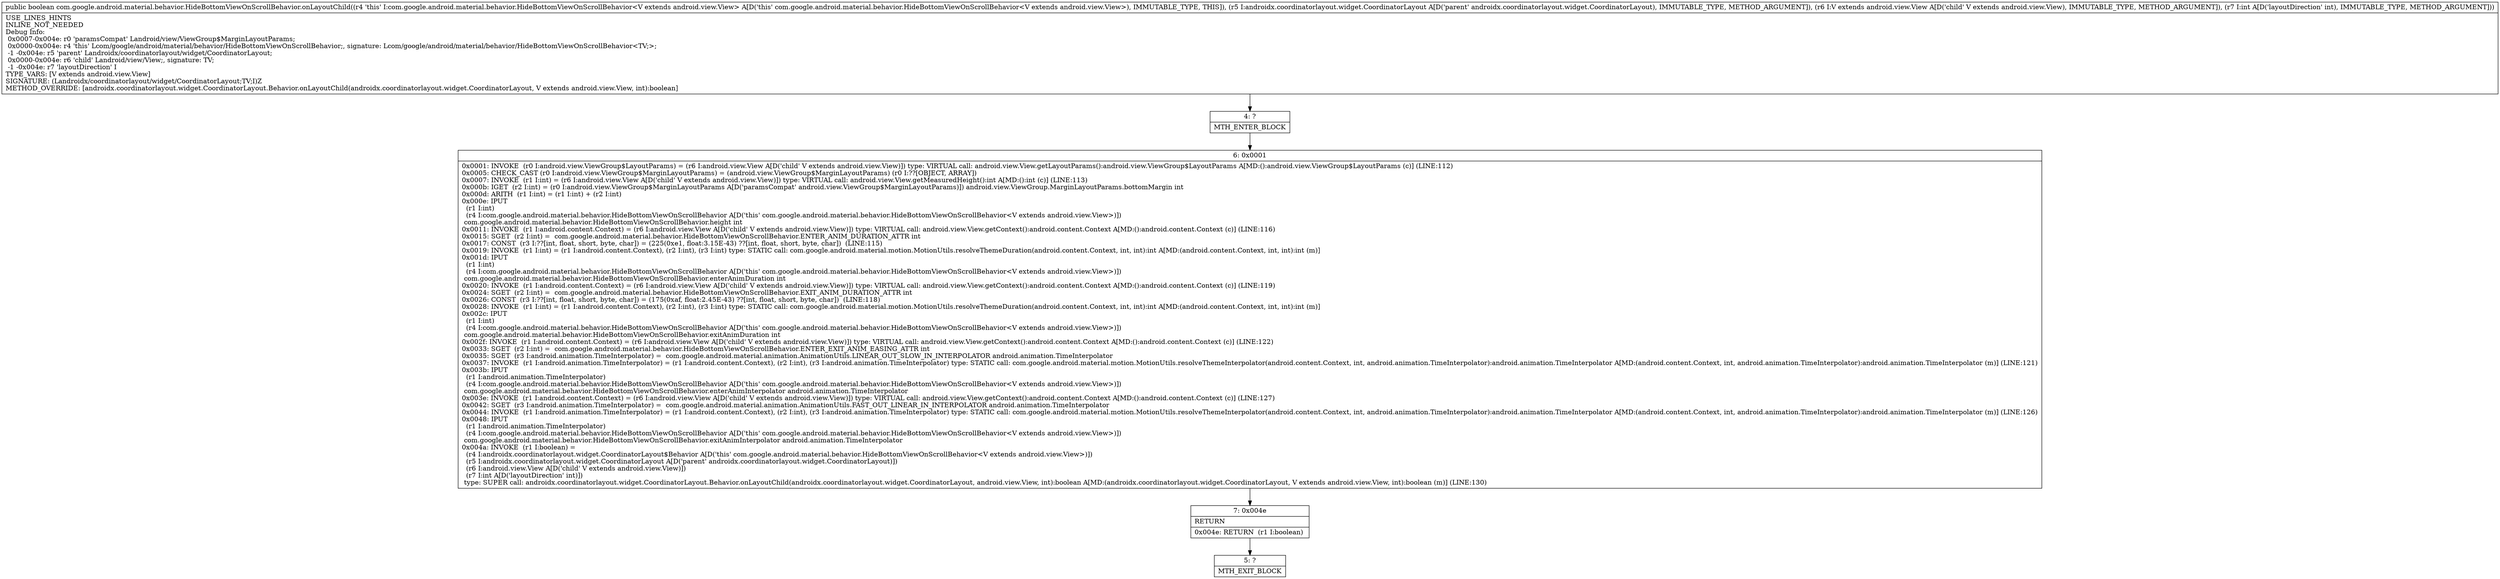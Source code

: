 digraph "CFG forcom.google.android.material.behavior.HideBottomViewOnScrollBehavior.onLayoutChild(Landroidx\/coordinatorlayout\/widget\/CoordinatorLayout;Landroid\/view\/View;I)Z" {
Node_4 [shape=record,label="{4\:\ ?|MTH_ENTER_BLOCK\l}"];
Node_6 [shape=record,label="{6\:\ 0x0001|0x0001: INVOKE  (r0 I:android.view.ViewGroup$LayoutParams) = (r6 I:android.view.View A[D('child' V extends android.view.View)]) type: VIRTUAL call: android.view.View.getLayoutParams():android.view.ViewGroup$LayoutParams A[MD:():android.view.ViewGroup$LayoutParams (c)] (LINE:112)\l0x0005: CHECK_CAST (r0 I:android.view.ViewGroup$MarginLayoutParams) = (android.view.ViewGroup$MarginLayoutParams) (r0 I:??[OBJECT, ARRAY]) \l0x0007: INVOKE  (r1 I:int) = (r6 I:android.view.View A[D('child' V extends android.view.View)]) type: VIRTUAL call: android.view.View.getMeasuredHeight():int A[MD:():int (c)] (LINE:113)\l0x000b: IGET  (r2 I:int) = (r0 I:android.view.ViewGroup$MarginLayoutParams A[D('paramsCompat' android.view.ViewGroup$MarginLayoutParams)]) android.view.ViewGroup.MarginLayoutParams.bottomMargin int \l0x000d: ARITH  (r1 I:int) = (r1 I:int) + (r2 I:int) \l0x000e: IPUT  \l  (r1 I:int)\l  (r4 I:com.google.android.material.behavior.HideBottomViewOnScrollBehavior A[D('this' com.google.android.material.behavior.HideBottomViewOnScrollBehavior\<V extends android.view.View\>)])\l com.google.android.material.behavior.HideBottomViewOnScrollBehavior.height int \l0x0011: INVOKE  (r1 I:android.content.Context) = (r6 I:android.view.View A[D('child' V extends android.view.View)]) type: VIRTUAL call: android.view.View.getContext():android.content.Context A[MD:():android.content.Context (c)] (LINE:116)\l0x0015: SGET  (r2 I:int) =  com.google.android.material.behavior.HideBottomViewOnScrollBehavior.ENTER_ANIM_DURATION_ATTR int \l0x0017: CONST  (r3 I:??[int, float, short, byte, char]) = (225(0xe1, float:3.15E\-43) ??[int, float, short, byte, char])  (LINE:115)\l0x0019: INVOKE  (r1 I:int) = (r1 I:android.content.Context), (r2 I:int), (r3 I:int) type: STATIC call: com.google.android.material.motion.MotionUtils.resolveThemeDuration(android.content.Context, int, int):int A[MD:(android.content.Context, int, int):int (m)]\l0x001d: IPUT  \l  (r1 I:int)\l  (r4 I:com.google.android.material.behavior.HideBottomViewOnScrollBehavior A[D('this' com.google.android.material.behavior.HideBottomViewOnScrollBehavior\<V extends android.view.View\>)])\l com.google.android.material.behavior.HideBottomViewOnScrollBehavior.enterAnimDuration int \l0x0020: INVOKE  (r1 I:android.content.Context) = (r6 I:android.view.View A[D('child' V extends android.view.View)]) type: VIRTUAL call: android.view.View.getContext():android.content.Context A[MD:():android.content.Context (c)] (LINE:119)\l0x0024: SGET  (r2 I:int) =  com.google.android.material.behavior.HideBottomViewOnScrollBehavior.EXIT_ANIM_DURATION_ATTR int \l0x0026: CONST  (r3 I:??[int, float, short, byte, char]) = (175(0xaf, float:2.45E\-43) ??[int, float, short, byte, char])  (LINE:118)\l0x0028: INVOKE  (r1 I:int) = (r1 I:android.content.Context), (r2 I:int), (r3 I:int) type: STATIC call: com.google.android.material.motion.MotionUtils.resolveThemeDuration(android.content.Context, int, int):int A[MD:(android.content.Context, int, int):int (m)]\l0x002c: IPUT  \l  (r1 I:int)\l  (r4 I:com.google.android.material.behavior.HideBottomViewOnScrollBehavior A[D('this' com.google.android.material.behavior.HideBottomViewOnScrollBehavior\<V extends android.view.View\>)])\l com.google.android.material.behavior.HideBottomViewOnScrollBehavior.exitAnimDuration int \l0x002f: INVOKE  (r1 I:android.content.Context) = (r6 I:android.view.View A[D('child' V extends android.view.View)]) type: VIRTUAL call: android.view.View.getContext():android.content.Context A[MD:():android.content.Context (c)] (LINE:122)\l0x0033: SGET  (r2 I:int) =  com.google.android.material.behavior.HideBottomViewOnScrollBehavior.ENTER_EXIT_ANIM_EASING_ATTR int \l0x0035: SGET  (r3 I:android.animation.TimeInterpolator) =  com.google.android.material.animation.AnimationUtils.LINEAR_OUT_SLOW_IN_INTERPOLATOR android.animation.TimeInterpolator \l0x0037: INVOKE  (r1 I:android.animation.TimeInterpolator) = (r1 I:android.content.Context), (r2 I:int), (r3 I:android.animation.TimeInterpolator) type: STATIC call: com.google.android.material.motion.MotionUtils.resolveThemeInterpolator(android.content.Context, int, android.animation.TimeInterpolator):android.animation.TimeInterpolator A[MD:(android.content.Context, int, android.animation.TimeInterpolator):android.animation.TimeInterpolator (m)] (LINE:121)\l0x003b: IPUT  \l  (r1 I:android.animation.TimeInterpolator)\l  (r4 I:com.google.android.material.behavior.HideBottomViewOnScrollBehavior A[D('this' com.google.android.material.behavior.HideBottomViewOnScrollBehavior\<V extends android.view.View\>)])\l com.google.android.material.behavior.HideBottomViewOnScrollBehavior.enterAnimInterpolator android.animation.TimeInterpolator \l0x003e: INVOKE  (r1 I:android.content.Context) = (r6 I:android.view.View A[D('child' V extends android.view.View)]) type: VIRTUAL call: android.view.View.getContext():android.content.Context A[MD:():android.content.Context (c)] (LINE:127)\l0x0042: SGET  (r3 I:android.animation.TimeInterpolator) =  com.google.android.material.animation.AnimationUtils.FAST_OUT_LINEAR_IN_INTERPOLATOR android.animation.TimeInterpolator \l0x0044: INVOKE  (r1 I:android.animation.TimeInterpolator) = (r1 I:android.content.Context), (r2 I:int), (r3 I:android.animation.TimeInterpolator) type: STATIC call: com.google.android.material.motion.MotionUtils.resolveThemeInterpolator(android.content.Context, int, android.animation.TimeInterpolator):android.animation.TimeInterpolator A[MD:(android.content.Context, int, android.animation.TimeInterpolator):android.animation.TimeInterpolator (m)] (LINE:126)\l0x0048: IPUT  \l  (r1 I:android.animation.TimeInterpolator)\l  (r4 I:com.google.android.material.behavior.HideBottomViewOnScrollBehavior A[D('this' com.google.android.material.behavior.HideBottomViewOnScrollBehavior\<V extends android.view.View\>)])\l com.google.android.material.behavior.HideBottomViewOnScrollBehavior.exitAnimInterpolator android.animation.TimeInterpolator \l0x004a: INVOKE  (r1 I:boolean) = \l  (r4 I:androidx.coordinatorlayout.widget.CoordinatorLayout$Behavior A[D('this' com.google.android.material.behavior.HideBottomViewOnScrollBehavior\<V extends android.view.View\>)])\l  (r5 I:androidx.coordinatorlayout.widget.CoordinatorLayout A[D('parent' androidx.coordinatorlayout.widget.CoordinatorLayout)])\l  (r6 I:android.view.View A[D('child' V extends android.view.View)])\l  (r7 I:int A[D('layoutDirection' int)])\l type: SUPER call: androidx.coordinatorlayout.widget.CoordinatorLayout.Behavior.onLayoutChild(androidx.coordinatorlayout.widget.CoordinatorLayout, android.view.View, int):boolean A[MD:(androidx.coordinatorlayout.widget.CoordinatorLayout, V extends android.view.View, int):boolean (m)] (LINE:130)\l}"];
Node_7 [shape=record,label="{7\:\ 0x004e|RETURN\l|0x004e: RETURN  (r1 I:boolean) \l}"];
Node_5 [shape=record,label="{5\:\ ?|MTH_EXIT_BLOCK\l}"];
MethodNode[shape=record,label="{public boolean com.google.android.material.behavior.HideBottomViewOnScrollBehavior.onLayoutChild((r4 'this' I:com.google.android.material.behavior.HideBottomViewOnScrollBehavior\<V extends android.view.View\> A[D('this' com.google.android.material.behavior.HideBottomViewOnScrollBehavior\<V extends android.view.View\>), IMMUTABLE_TYPE, THIS]), (r5 I:androidx.coordinatorlayout.widget.CoordinatorLayout A[D('parent' androidx.coordinatorlayout.widget.CoordinatorLayout), IMMUTABLE_TYPE, METHOD_ARGUMENT]), (r6 I:V extends android.view.View A[D('child' V extends android.view.View), IMMUTABLE_TYPE, METHOD_ARGUMENT]), (r7 I:int A[D('layoutDirection' int), IMMUTABLE_TYPE, METHOD_ARGUMENT]))  | USE_LINES_HINTS\lINLINE_NOT_NEEDED\lDebug Info:\l  0x0007\-0x004e: r0 'paramsCompat' Landroid\/view\/ViewGroup$MarginLayoutParams;\l  0x0000\-0x004e: r4 'this' Lcom\/google\/android\/material\/behavior\/HideBottomViewOnScrollBehavior;, signature: Lcom\/google\/android\/material\/behavior\/HideBottomViewOnScrollBehavior\<TV;\>;\l  \-1 \-0x004e: r5 'parent' Landroidx\/coordinatorlayout\/widget\/CoordinatorLayout;\l  0x0000\-0x004e: r6 'child' Landroid\/view\/View;, signature: TV;\l  \-1 \-0x004e: r7 'layoutDirection' I\lTYPE_VARS: [V extends android.view.View]\lSIGNATURE: (Landroidx\/coordinatorlayout\/widget\/CoordinatorLayout;TV;I)Z\lMETHOD_OVERRIDE: [androidx.coordinatorlayout.widget.CoordinatorLayout.Behavior.onLayoutChild(androidx.coordinatorlayout.widget.CoordinatorLayout, V extends android.view.View, int):boolean]\l}"];
MethodNode -> Node_4;Node_4 -> Node_6;
Node_6 -> Node_7;
Node_7 -> Node_5;
}

